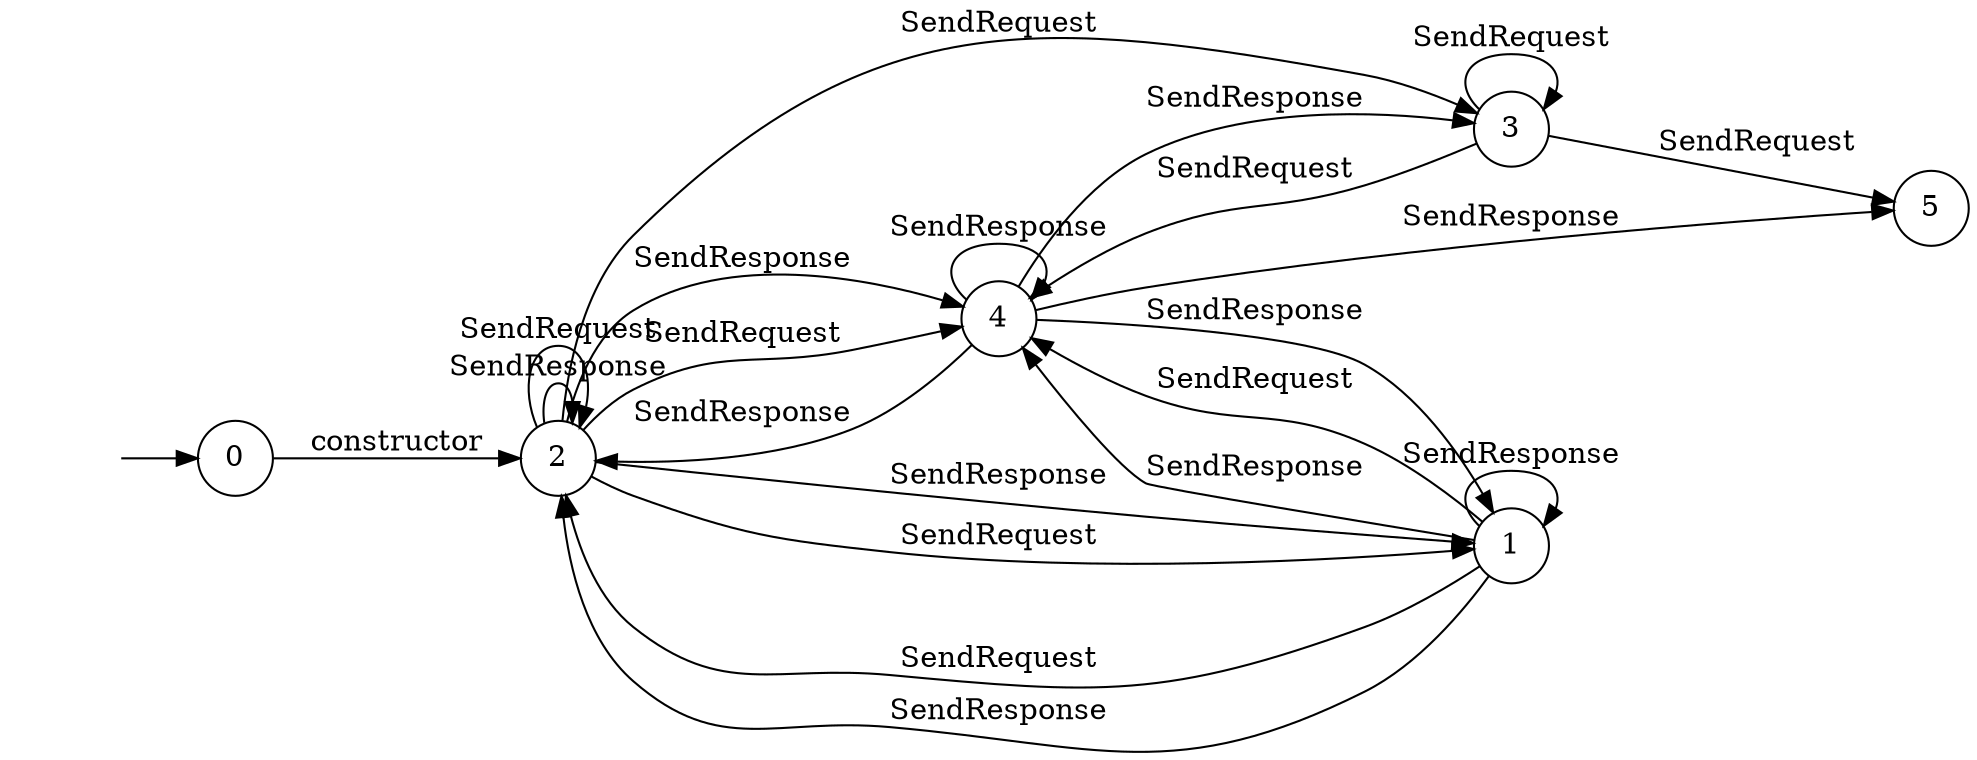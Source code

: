 digraph "Dapp-Automata-data/fuzzer/testnetdata-model-rq1/HelloBlockchain/Ktail-1" {
	graph [rankdir=LR]
	"" [label="" shape=plaintext]
	2 [label=2 shape=circle]
	5 [label=5 shape=circle]
	4 [label=4 shape=circle]
	3 [label=3 shape=circle]
	1 [label=1 shape=circle]
	0 [label=0 shape=circle]
	"" -> 0 [label=""]
	1 -> 4 [label=SendRequest]
	1 -> 2 [label=SendRequest]
	1 -> 2 [label=SendResponse]
	1 -> 1 [label=SendResponse]
	1 -> 4 [label=SendResponse]
	2 -> 4 [label=SendResponse]
	2 -> 2 [label=SendResponse]
	2 -> 1 [label=SendResponse]
	2 -> 4 [label=SendRequest]
	2 -> 2 [label=SendRequest]
	2 -> 3 [label=SendRequest]
	2 -> 1 [label=SendRequest]
	3 -> 4 [label=SendRequest]
	3 -> 5 [label=SendRequest]
	3 -> 3 [label=SendRequest]
	4 -> 5 [label=SendResponse]
	4 -> 2 [label=SendResponse]
	4 -> 4 [label=SendResponse]
	4 -> 3 [label=SendResponse]
	4 -> 1 [label=SendResponse]
	0 -> 2 [label=constructor]
}
